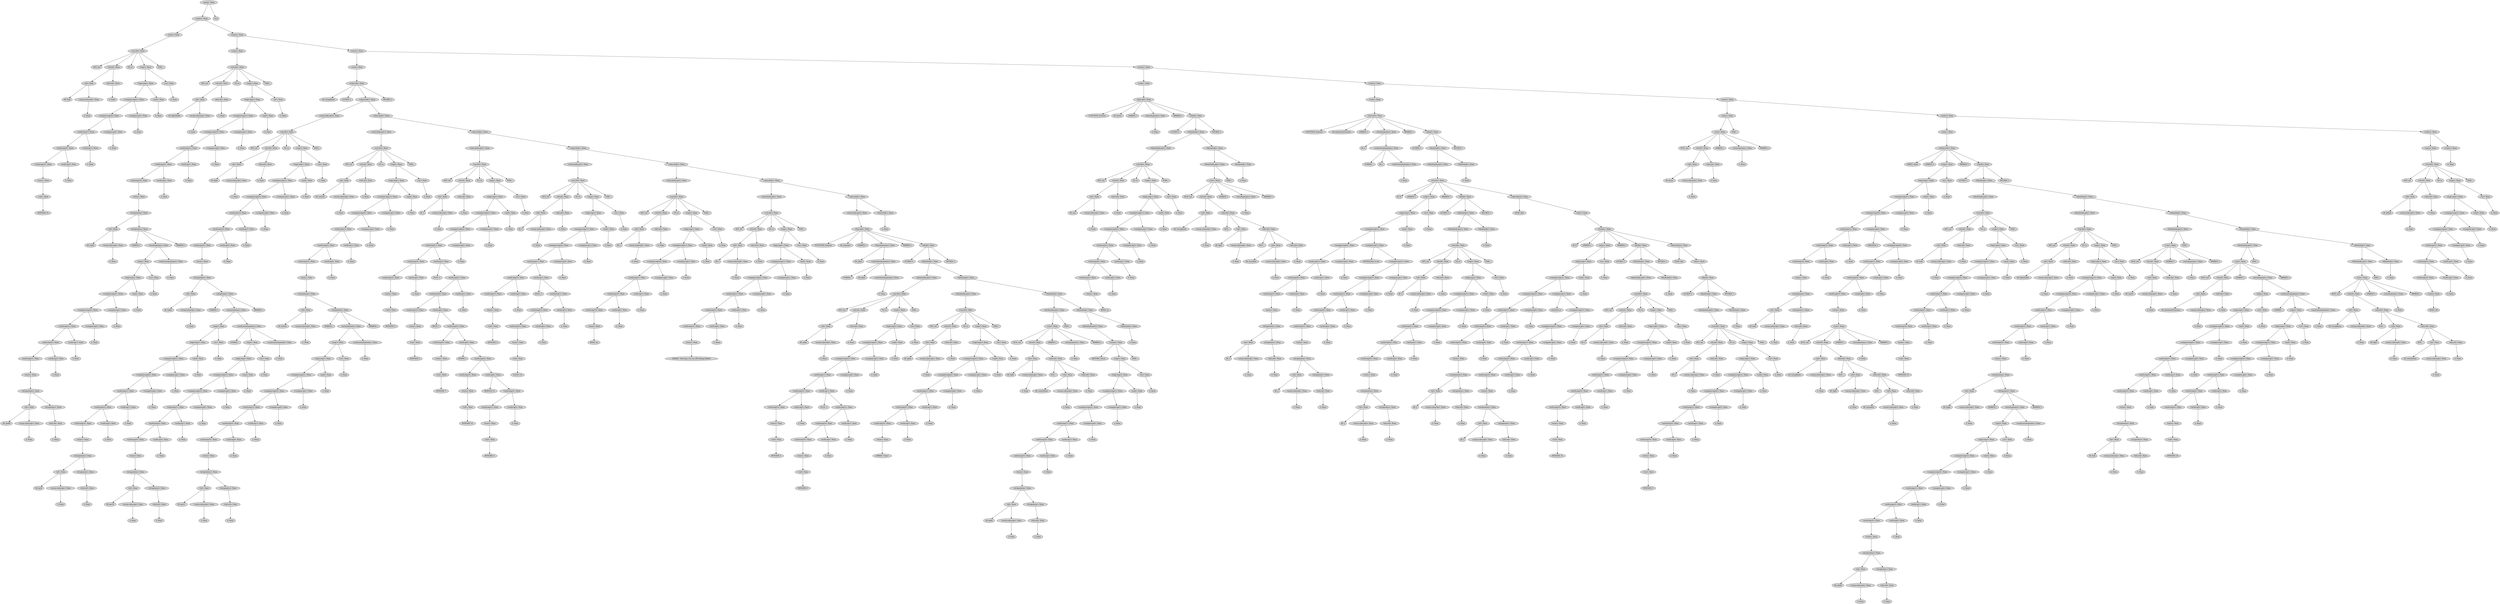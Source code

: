 digraph G {
	graph [ranksep=1.5 ratio=fill]
	node [style=filled]
	overlap=false
	3091717 [label="<prog>: None"]
	3091737 [label="<stmts>: None"]
	3091717 -> 3091737
	3091759 [label="<stmt>: None"]
	3091737 -> 3091759
	3091743 [label="<var-dcl>: None"]
	3091759 -> 3091743
	3091749 [label="SET: set"]
	3091743 -> 3091749
	3091757 [label="<id-ref>: None"]
	3091743 -> 3091757
	3091763 [label="<id>: None"]
	3091757 -> 3091763
	3091767 [label="ID: fuck"]
	3091763 -> 3091767
	3091769 [label="<array-subscript>: None"]
	3091763 -> 3091769
	3091771 [label="λ: None"]
	3091769 -> 3091771
	3091765 [label="<dot-ref>: None"]
	3091757 -> 3091765
	3091773 [label="λ: None"]
	3091765 -> 3091773
	3091733 [label="TO: to"]
	3091743 -> 3091733
	3091739 [label="<expr>: None"]
	3091743 -> 3091739
	3091775 [label="<logic-expr>: None"]
	3091739 -> 3091775
	3091779 [label="<compare-expr1>: None"]
	3091775 -> 3091779
	3091783 [label="<compare-expr2>: None"]
	3091779 -> 3091783
	3091787 [label="<arith-expr1>: None"]
	3091783 -> 3091787
	3091791 [label="<arith-expr2>: None"]
	3091787 -> 3091791
	3091795 [label="<arith-expr3>: None"]
	3091791 -> 3091795
	3091799 [label="<term>: None"]
	3091795 -> 3091799
	3091801 [label="<val>: None"]
	3091799 -> 3091801
	3091803 [label="INTEGER: 10"]
	3091801 -> 3091803
	3091797 [label="<arith-op2>: None"]
	3091791 -> 3091797
	3091805 [label="λ: None"]
	3091797 -> 3091805
	3091793 [label="<arith-op1>: None"]
	3091787 -> 3091793
	3091807 [label="λ: None"]
	3091793 -> 3091807
	3091789 [label="<compare-op2>: None"]
	3091783 -> 3091789
	3091809 [label="λ: None"]
	3091789 -> 3091809
	3091785 [label="<compare-op1>: None"]
	3091779 -> 3091785
	3091811 [label="λ: None"]
	3091785 -> 3091811
	3091781 [label="<and>: None"]
	3091775 -> 3091781
	3091813 [label="λ: None"]
	3091781 -> 3091813
	3091777 [label="<or>: None"]
	3091739 -> 3091777
	3091815 [label="λ: None"]
	3091777 -> 3091815
	3091755 [label="END: ;"]
	3091743 -> 3091755
	3091731 [label="<stmts>: None"]
	3091737 -> 3091731
	3091817 [label="<stmt>: None"]
	3091731 -> 3091817
	3091821 [label="<var-dcl>: None"]
	3091817 -> 3091821
	3091823 [label="SET: set"]
	3091821 -> 3091823
	3091825 [label="<id-ref>: None"]
	3091821 -> 3091825
	3091835 [label="<id>: None"]
	3091825 -> 3091835
	3091839 [label="ID: lightGlobal"]
	3091835 -> 3091839
	3091841 [label="<array-subscript>: None"]
	3091835 -> 3091841
	3091843 [label="λ: None"]
	3091841 -> 3091843
	3091837 [label="<dot-ref>: None"]
	3091825 -> 3091837
	3091845 [label="λ: None"]
	3091837 -> 3091845
	3091827 [label="TO: to"]
	3091821 -> 3091827
	3091829 [label="<expr>: None"]
	3091821 -> 3091829
	3091847 [label="<logic-expr>: None"]
	3091829 -> 3091847
	3091851 [label="<compare-expr1>: None"]
	3091847 -> 3091851
	3091855 [label="<compare-expr2>: None"]
	3091851 -> 3091855
	3091859 [label="<arith-expr1>: None"]
	3091855 -> 3091859
	3091863 [label="<arith-expr2>: None"]
	3091859 -> 3091863
	3091867 [label="<arith-expr3>: None"]
	3091863 -> 3091867
	3091871 [label="<term>: None"]
	3091867 -> 3091871
	3091873 [label="<id-operation>: None"]
	3091871 -> 3091873
	3091875 [label="<id>: None"]
	3091873 -> 3091875
	3091879 [label="ID: Light"]
	3091875 -> 3091879
	3091881 [label="<array-subscript>: None"]
	3091875 -> 3091881
	3091883 [label="λ: None"]
	3091881 -> 3091883
	3091877 [label="<id-operator>: None"]
	3091873 -> 3091877
	3091885 [label="LPAREN: ("]
	3091877 -> 3091885
	3091887 [label="<actual-params>: None"]
	3091877 -> 3091887
	3091891 [label="<expr>: None"]
	3091887 -> 3091891
	3091895 [label="<logic-expr>: None"]
	3091891 -> 3091895
	3091899 [label="<compare-expr1>: None"]
	3091895 -> 3091899
	3091903 [label="<compare-expr2>: None"]
	3091899 -> 3091903
	3091907 [label="<arith-expr1>: None"]
	3091903 -> 3091907
	3091911 [label="<arith-expr2>: None"]
	3091907 -> 3091911
	3091915 [label="<arith-expr3>: None"]
	3091911 -> 3091915
	3091919 [label="<term>: None"]
	3091915 -> 3091919
	3091921 [label="<id-operation>: None"]
	3091919 -> 3091921
	3091923 [label="<id>: None"]
	3091921 -> 3091923
	3091927 [label="ID: pin99"]
	3091923 -> 3091927
	3091929 [label="<array-subscript>: None"]
	3091923 -> 3091929
	3091931 [label="λ: None"]
	3091929 -> 3091931
	3091925 [label="<id-operator>: None"]
	3091921 -> 3091925
	3091933 [label="<dot-ref>: None"]
	3091925 -> 3091933
	3091935 [label="λ: None"]
	3091933 -> 3091935
	3091917 [label="<arith-op2>: None"]
	3091911 -> 3091917
	3091937 [label="λ: None"]
	3091917 -> 3091937
	3091913 [label="<arith-op1>: None"]
	3091907 -> 3091913
	3091939 [label="λ: None"]
	3091913 -> 3091939
	3091909 [label="<compare-op2>: None"]
	3091903 -> 3091909
	3091941 [label="λ: None"]
	3091909 -> 3091941
	3091905 [label="<compare-op1>: None"]
	3091899 -> 3091905
	3091943 [label="λ: None"]
	3091905 -> 3091943
	3091901 [label="<and>: None"]
	3091895 -> 3091901
	3091945 [label="λ: None"]
	3091901 -> 3091945
	3091897 [label="<or>: None"]
	3091891 -> 3091897
	3091947 [label="λ: None"]
	3091897 -> 3091947
	3091893 [label="<multi-actual-params>: None"]
	3091887 -> 3091893
	3091949 [label="λ: None"]
	3091893 -> 3091949
	3091889 [label="RPAREN: )"]
	3091877 -> 3091889
	3091869 [label="<arith-op2>: None"]
	3091863 -> 3091869
	3091951 [label="λ: None"]
	3091869 -> 3091951
	3091865 [label="<arith-op1>: None"]
	3091859 -> 3091865
	3091953 [label="λ: None"]
	3091865 -> 3091953
	3091861 [label="<compare-op2>: None"]
	3091855 -> 3091861
	3091955 [label="λ: None"]
	3091861 -> 3091955
	3091857 [label="<compare-op1>: None"]
	3091851 -> 3091857
	3091957 [label="λ: None"]
	3091857 -> 3091957
	3091853 [label="<and>: None"]
	3091847 -> 3091853
	3091959 [label="λ: None"]
	3091853 -> 3091959
	3091849 [label="<or>: None"]
	3091829 -> 3091849
	3091961 [label="λ: None"]
	3091849 -> 3091961
	3091831 [label="END: ;"]
	3091821 -> 3091831
	3091819 [label="<stmts>: None"]
	3091731 -> 3091819
	3091963 [label="<stmt>: None"]
	3091819 -> 3091963
	3091967 [label="<class-dcl>: None"]
	3091963 -> 3091967
	3094019 [label="ID: LivingRoom"]
	3091967 -> 3094019
	3094021 [label="LCURLY: {"]
	3091967 -> 3094021
	3094023 [label="<class-body>: None"]
	3091967 -> 3094023
	3094027 [label="<class-body-part>: None"]
	3094023 -> 3094027
	3094031 [label="<var-dcl>: None"]
	3094027 -> 3094031
	3094033 [label="SET: set"]
	3094031 -> 3094033
	3094035 [label="<id-ref>: None"]
	3094031 -> 3094035
	3094045 [label="<id>: None"]
	3094035 -> 3094045
	3094049 [label="ID: light"]
	3094045 -> 3094049
	3094051 [label="<array-subscript>: None"]
	3094045 -> 3094051
	3094053 [label="λ: None"]
	3094051 -> 3094053
	3094047 [label="<dot-ref>: None"]
	3094035 -> 3094047
	3094055 [label="λ: None"]
	3094047 -> 3094055
	3094037 [label="TO: to"]
	3094031 -> 3094037
	3094039 [label="<expr>: None"]
	3094031 -> 3094039
	3094057 [label="<logic-expr>: None"]
	3094039 -> 3094057
	3094061 [label="<compare-expr1>: None"]
	3094057 -> 3094061
	3094065 [label="<compare-expr2>: None"]
	3094061 -> 3094065
	3094069 [label="<arith-expr1>: None"]
	3094065 -> 3094069
	3094073 [label="<arith-expr2>: None"]
	3094069 -> 3094073
	3094077 [label="<arith-expr3>: None"]
	3094073 -> 3094077
	3094081 [label="<term>: None"]
	3094077 -> 3094081
	3094083 [label="<id-operation>: None"]
	3094081 -> 3094083
	3094085 [label="<id>: None"]
	3094083 -> 3094085
	3094089 [label="ID: Light"]
	3094085 -> 3094089
	3094091 [label="<array-subscript>: None"]
	3094085 -> 3094091
	3094093 [label="λ: None"]
	3094091 -> 3094093
	3094087 [label="<id-operator>: None"]
	3094083 -> 3094087
	3094095 [label="LPAREN: ("]
	3094087 -> 3094095
	3094097 [label="<actual-params>: None"]
	3094087 -> 3094097
	3094101 [label="<expr>: None"]
	3094097 -> 3094101
	3094105 [label="<logic-expr>: None"]
	3094101 -> 3094105
	3094109 [label="<compare-expr1>: None"]
	3094105 -> 3094109
	3094113 [label="<compare-expr2>: None"]
	3094109 -> 3094113
	3094117 [label="<arith-expr1>: None"]
	3094113 -> 3094117
	3094121 [label="<arith-expr2>: None"]
	3094117 -> 3094121
	3094125 [label="<arith-expr3>: None"]
	3094121 -> 3094125
	3094129 [label="<term>: None"]
	3094125 -> 3094129
	3094131 [label="<id-operation>: None"]
	3094129 -> 3094131
	3094133 [label="<id>: None"]
	3094131 -> 3094133
	3094137 [label="ID: pin9"]
	3094133 -> 3094137
	3094139 [label="<array-subscript>: None"]
	3094133 -> 3094139
	3094141 [label="λ: None"]
	3094139 -> 3094141
	3094135 [label="<id-operator>: None"]
	3094131 -> 3094135
	3094143 [label="<dot-ref>: None"]
	3094135 -> 3094143
	3094145 [label="λ: None"]
	3094143 -> 3094145
	3094127 [label="<arith-op2>: None"]
	3094121 -> 3094127
	3094147 [label="λ: None"]
	3094127 -> 3094147
	3094123 [label="<arith-op1>: None"]
	3094117 -> 3094123
	3094149 [label="λ: None"]
	3094123 -> 3094149
	3094119 [label="<compare-op2>: None"]
	3094113 -> 3094119
	3094151 [label="λ: None"]
	3094119 -> 3094151
	3094115 [label="<compare-op1>: None"]
	3094109 -> 3094115
	3094153 [label="λ: None"]
	3094115 -> 3094153
	3094111 [label="<and>: None"]
	3094105 -> 3094111
	3094155 [label="λ: None"]
	3094111 -> 3094155
	3094107 [label="<or>: None"]
	3094101 -> 3094107
	3094157 [label="λ: None"]
	3094107 -> 3094157
	3094103 [label="<multi-actual-params>: None"]
	3094097 -> 3094103
	3094159 [label="COMMA: ,"]
	3094103 -> 3094159
	3094161 [label="<expr>: None"]
	3094103 -> 3094161
	3094165 [label="<logic-expr>: None"]
	3094161 -> 3094165
	3094169 [label="<compare-expr1>: None"]
	3094165 -> 3094169
	3094173 [label="<compare-expr2>: None"]
	3094169 -> 3094173
	3094177 [label="<arith-expr1>: None"]
	3094173 -> 3094177
	3094181 [label="<arith-expr2>: None"]
	3094177 -> 3094181
	3094185 [label="<arith-expr3>: None"]
	3094181 -> 3094185
	3094189 [label="<term>: None"]
	3094185 -> 3094189
	3094191 [label="<id-operation>: None"]
	3094189 -> 3094191
	3094193 [label="<id>: None"]
	3094191 -> 3094193
	3094197 [label="ID: pin10"]
	3094193 -> 3094197
	3094199 [label="<array-subscript>: None"]
	3094193 -> 3094199
	3094201 [label="λ: None"]
	3094199 -> 3094201
	3094195 [label="<id-operator>: None"]
	3094191 -> 3094195
	3094203 [label="<dot-ref>: None"]
	3094195 -> 3094203
	3094205 [label="λ: None"]
	3094203 -> 3094205
	3094187 [label="<arith-op2>: None"]
	3094181 -> 3094187
	3094207 [label="λ: None"]
	3094187 -> 3094207
	3094183 [label="<arith-op1>: None"]
	3094177 -> 3094183
	3094209 [label="λ: None"]
	3094183 -> 3094209
	3094179 [label="<compare-op2>: None"]
	3094173 -> 3094179
	3094211 [label="λ: None"]
	3094179 -> 3094211
	3094175 [label="<compare-op1>: None"]
	3094169 -> 3094175
	3094213 [label="λ: None"]
	3094175 -> 3094213
	3094171 [label="<and>: None"]
	3094165 -> 3094171
	3094215 [label="λ: None"]
	3094171 -> 3094215
	3094167 [label="<or>: None"]
	3094161 -> 3094167
	3094217 [label="λ: None"]
	3094167 -> 3094217
	3094163 [label="<multi-actual-params>: None"]
	3094103 -> 3094163
	3094219 [label="λ: None"]
	3094163 -> 3094219
	3094099 [label="RPAREN: )"]
	3094087 -> 3094099
	3094079 [label="<arith-op2>: None"]
	3094073 -> 3094079
	3094221 [label="λ: None"]
	3094079 -> 3094221
	3094075 [label="<arith-op1>: None"]
	3094069 -> 3094075
	3094223 [label="λ: None"]
	3094075 -> 3094223
	3094071 [label="<compare-op2>: None"]
	3094065 -> 3094071
	3094225 [label="λ: None"]
	3094071 -> 3094225
	3094067 [label="<compare-op1>: None"]
	3094061 -> 3094067
	3094227 [label="λ: None"]
	3094067 -> 3094227
	3094063 [label="<and>: None"]
	3094057 -> 3094063
	3094229 [label="λ: None"]
	3094063 -> 3094229
	3094059 [label="<or>: None"]
	3094039 -> 3094059
	3094231 [label="λ: None"]
	3094059 -> 3094231
	3094041 [label="END: ;"]
	3094031 -> 3094041
	3094029 [label="<class-body>: None"]
	3094023 -> 3094029
	3094233 [label="<class-body-part>: None"]
	3094029 -> 3094233
	3094237 [label="<var-dcl>: None"]
	3094233 -> 3094237
	3094239 [label="SET: set"]
	3094237 -> 3094239
	3094241 [label="<id-ref>: None"]
	3094237 -> 3094241
	3094251 [label="<id>: None"]
	3094241 -> 3094251
	3094255 [label="ID: switch1"]
	3094251 -> 3094255
	3094257 [label="<array-subscript>: None"]
	3094251 -> 3094257
	3094259 [label="λ: None"]
	3094257 -> 3094259
	3094253 [label="<dot-ref>: None"]
	3094241 -> 3094253
	3094261 [label="λ: None"]
	3094253 -> 3094261
	3094243 [label="TO: to"]
	3094237 -> 3094243
	3094245 [label="<expr>: None"]
	3094237 -> 3094245
	3094263 [label="<logic-expr>: None"]
	3094245 -> 3094263
	3094267 [label="<compare-expr1>: None"]
	3094263 -> 3094267
	3094271 [label="<compare-expr2>: None"]
	3094267 -> 3094271
	3095813 [label="<arith-expr1>: None"]
	3094271 -> 3095813
	3095817 [label="<arith-expr2>: None"]
	3095813 -> 3095817
	3095821 [label="<arith-expr3>: None"]
	3095817 -> 3095821
	3095825 [label="<term>: None"]
	3095821 -> 3095825
	3095827 [label="<id-operation>: None"]
	3095825 -> 3095827
	3095829 [label="<id>: None"]
	3095827 -> 3095829
	3095833 [label="ID: Switch"]
	3095829 -> 3095833
	3095835 [label="<array-subscript>: None"]
	3095829 -> 3095835
	3095837 [label="λ: None"]
	3095835 -> 3095837
	3095831 [label="<id-operator>: None"]
	3095827 -> 3095831
	3095839 [label="LPAREN: ("]
	3095831 -> 3095839
	3095841 [label="<actual-params>: None"]
	3095831 -> 3095841
	3095845 [label="<expr>: None"]
	3095841 -> 3095845
	3095849 [label="<logic-expr>: None"]
	3095845 -> 3095849
	3095853 [label="<compare-expr1>: None"]
	3095849 -> 3095853
	3095857 [label="<compare-expr2>: None"]
	3095853 -> 3095857
	3095861 [label="<arith-expr1>: None"]
	3095857 -> 3095861
	3095865 [label="<arith-expr2>: None"]
	3095861 -> 3095865
	3095869 [label="<arith-expr3>: None"]
	3095865 -> 3095869
	3095873 [label="<term>: None"]
	3095869 -> 3095873
	3095875 [label="<id-operation>: None"]
	3095873 -> 3095875
	3095877 [label="<id>: None"]
	3095875 -> 3095877
	3095881 [label="ID: pin11"]
	3095877 -> 3095881
	3095883 [label="<array-subscript>: None"]
	3095877 -> 3095883
	3095885 [label="λ: None"]
	3095883 -> 3095885
	3095879 [label="<id-operator>: None"]
	3095875 -> 3095879
	3095887 [label="<dot-ref>: None"]
	3095879 -> 3095887
	3095889 [label="λ: None"]
	3095887 -> 3095889
	3095871 [label="<arith-op2>: None"]
	3095865 -> 3095871
	3095891 [label="λ: None"]
	3095871 -> 3095891
	3095867 [label="<arith-op1>: None"]
	3095861 -> 3095867
	3095893 [label="λ: None"]
	3095867 -> 3095893
	3095863 [label="<compare-op2>: None"]
	3095857 -> 3095863
	3095895 [label="λ: None"]
	3095863 -> 3095895
	3095859 [label="<compare-op1>: None"]
	3095853 -> 3095859
	3095897 [label="λ: None"]
	3095859 -> 3095897
	3095855 [label="<and>: None"]
	3095849 -> 3095855
	3095899 [label="λ: None"]
	3095855 -> 3095899
	3095851 [label="<or>: None"]
	3095845 -> 3095851
	3095901 [label="λ: None"]
	3095851 -> 3095901
	3095847 [label="<multi-actual-params>: None"]
	3095841 -> 3095847
	3095903 [label="λ: None"]
	3095847 -> 3095903
	3095843 [label="RPAREN: )"]
	3095831 -> 3095843
	3095823 [label="<arith-op2>: None"]
	3095817 -> 3095823
	3095905 [label="λ: None"]
	3095823 -> 3095905
	3095819 [label="<arith-op1>: None"]
	3095813 -> 3095819
	3095907 [label="λ: None"]
	3095819 -> 3095907
	3095815 [label="<compare-op2>: None"]
	3094271 -> 3095815
	3095909 [label="λ: None"]
	3095815 -> 3095909
	3095811 [label="<compare-op1>: None"]
	3094267 -> 3095811
	3095911 [label="λ: None"]
	3095811 -> 3095911
	3094269 [label="<and>: None"]
	3094263 -> 3094269
	3095913 [label="λ: None"]
	3094269 -> 3095913
	3094265 [label="<or>: None"]
	3094245 -> 3094265
	3095915 [label="λ: None"]
	3094265 -> 3095915
	3094247 [label="END: ;"]
	3094237 -> 3094247
	3094235 [label="<class-body>: None"]
	3094029 -> 3094235
	3095917 [label="<class-body-part>: None"]
	3094235 -> 3095917
	3095921 [label="<var-dcl>: None"]
	3095917 -> 3095921
	3095923 [label="SET: set"]
	3095921 -> 3095923
	3095925 [label="<id-ref>: None"]
	3095921 -> 3095925
	3095935 [label="<id>: None"]
	3095925 -> 3095935
	3095939 [label="ID: x"]
	3095935 -> 3095939
	3095941 [label="<array-subscript>: None"]
	3095935 -> 3095941
	3095943 [label="λ: None"]
	3095941 -> 3095943
	3095937 [label="<dot-ref>: None"]
	3095925 -> 3095937
	3095945 [label="λ: None"]
	3095937 -> 3095945
	3095927 [label="TO: to"]
	3095921 -> 3095927
	3095929 [label="<expr>: None"]
	3095921 -> 3095929
	3095947 [label="<logic-expr>: None"]
	3095929 -> 3095947
	3095951 [label="<compare-expr1>: None"]
	3095947 -> 3095951
	3095955 [label="<compare-expr2>: None"]
	3095951 -> 3095955
	3095959 [label="<arith-expr1>: None"]
	3095955 -> 3095959
	3095963 [label="<arith-expr2>: None"]
	3095959 -> 3095963
	3095967 [label="<arith-expr3>: None"]
	3095963 -> 3095967
	3095971 [label="<term>: None"]
	3095967 -> 3095971
	3095973 [label="<val>: None"]
	3095971 -> 3095973
	3095975 [label="INTEGER: 5"]
	3095973 -> 3095975
	3095969 [label="<arith-op2>: None"]
	3095963 -> 3095969
	3095977 [label="λ: None"]
	3095969 -> 3095977
	3095965 [label="<arith-op1>: None"]
	3095959 -> 3095965
	3095979 [label="PLUS: +"]
	3095965 -> 3095979
	3095981 [label="<arith-expr1>: None"]
	3095965 -> 3095981
	3095983 [label="<arith-expr2>: None"]
	3095981 -> 3095983
	3095987 [label="<arith-expr3>: None"]
	3095983 -> 3095987
	3095991 [label="<term>: None"]
	3095987 -> 3095991
	3095993 [label="<val>: None"]
	3095991 -> 3095993
	3095995 [label="INTEGER: 5"]
	3095993 -> 3095995
	3095989 [label="<arith-op2>: None"]
	3095983 -> 3095989
	3095997 [label="MULT: *"]
	3095989 -> 3095997
	3095999 [label="<arith-expr2>: None"]
	3095989 -> 3095999
	3096001 [label="<arith-expr3>: None"]
	3095999 -> 3096001
	3096005 [label="<term>: None"]
	3096001 -> 3096005
	3096007 [label="<val>: None"]
	3096005 -> 3096007
	3096009 [label="INTEGER: 7"]
	3096007 -> 3096009
	3096003 [label="<arith-op2>: None"]
	3095999 -> 3096003
	3096011 [label="DIVIDE: /"]
	3096003 -> 3096011
	3096013 [label="<arith-expr2>: None"]
	3096003 -> 3096013
	3096015 [label="<arith-expr3>: None"]
	3096013 -> 3096015
	3096019 [label="<term>: None"]
	3096015 -> 3096019
	3096021 [label="<val>: None"]
	3096019 -> 3096021
	3096023 [label="INTEGER: 10"]
	3096021 -> 3096023
	3096017 [label="<arith-op2>: None"]
	3096013 -> 3096017
	3096025 [label="MODULO: %"]
	3096017 -> 3096025
	3096027 [label="<arith-expr2>: None"]
	3096017 -> 3096027
	3096029 [label="<arith-expr3>: None"]
	3096027 -> 3096029
	3096033 [label="<term>: None"]
	3096029 -> 3096033
	3096035 [label="<val>: None"]
	3096033 -> 3096035
	3096037 [label="INTEGER: 3"]
	3096035 -> 3096037
	3096031 [label="<arith-op2>: None"]
	3096027 -> 3096031
	3096039 [label="λ: None"]
	3096031 -> 3096039
	3095985 [label="<arith-op1>: None"]
	3095981 -> 3095985
	3096041 [label="λ: None"]
	3095985 -> 3096041
	3095961 [label="<compare-op2>: None"]
	3095955 -> 3095961
	3096043 [label="λ: None"]
	3095961 -> 3096043
	3095957 [label="<compare-op1>: None"]
	3095951 -> 3095957
	3096045 [label="λ: None"]
	3095957 -> 3096045
	3095953 [label="<and>: None"]
	3095947 -> 3095953
	3096047 [label="λ: None"]
	3095953 -> 3096047
	3095949 [label="<or>: None"]
	3095929 -> 3095949
	3096049 [label="λ: None"]
	3095949 -> 3096049
	3095931 [label="END: ;"]
	3095921 -> 3095931
	3095919 [label="<class-body>: None"]
	3094235 -> 3095919
	3096051 [label="<class-body-part>: None"]
	3095919 -> 3096051
	3096055 [label="<var-dcl>: None"]
	3096051 -> 3096055
	3096057 [label="SET: set"]
	3096055 -> 3096057
	3096059 [label="<id-ref>: None"]
	3096055 -> 3096059
	3097351 [label="<id>: None"]
	3096059 -> 3097351
	3097355 [label="ID: y"]
	3097351 -> 3097355
	3097357 [label="<array-subscript>: None"]
	3097351 -> 3097357
	3097359 [label="λ: None"]
	3097357 -> 3097359
	3097353 [label="<dot-ref>: None"]
	3096059 -> 3097353
	3097361 [label="λ: None"]
	3097353 -> 3097361
	3096061 [label="TO: to"]
	3096055 -> 3096061
	3096063 [label="<expr>: None"]
	3096055 -> 3096063
	3097363 [label="<logic-expr>: None"]
	3096063 -> 3097363
	3097367 [label="<compare-expr1>: None"]
	3097363 -> 3097367
	3097371 [label="<compare-expr2>: None"]
	3097367 -> 3097371
	3097375 [label="<arith-expr1>: None"]
	3097371 -> 3097375
	3097379 [label="<arith-expr2>: None"]
	3097375 -> 3097379
	3097383 [label="<arith-expr3>: None"]
	3097379 -> 3097383
	3097387 [label="<term>: None"]
	3097383 -> 3097387
	3097389 [label="<val>: None"]
	3097387 -> 3097389
	3097391 [label="INTEGER: 5"]
	3097389 -> 3097391
	3097385 [label="<arith-op2>: None"]
	3097379 -> 3097385
	3097393 [label="λ: None"]
	3097385 -> 3097393
	3097381 [label="<arith-op1>: None"]
	3097375 -> 3097381
	3097395 [label="PLUS: +"]
	3097381 -> 3097395
	3097397 [label="<arith-expr1>: None"]
	3097381 -> 3097397
	3097399 [label="<arith-expr2>: None"]
	3097397 -> 3097399
	3097403 [label="<arith-expr3>: None"]
	3097399 -> 3097403
	3097407 [label="<term>: None"]
	3097403 -> 3097407
	3097409 [label="<val>: None"]
	3097407 -> 3097409
	3097411 [label="FLOAT: 5.5"]
	3097409 -> 3097411
	3097405 [label="<arith-op2>: None"]
	3097399 -> 3097405
	3097413 [label="λ: None"]
	3097405 -> 3097413
	3097401 [label="<arith-op1>: None"]
	3097397 -> 3097401
	3097415 [label="λ: None"]
	3097401 -> 3097415
	3097377 [label="<compare-op2>: None"]
	3097371 -> 3097377
	3097417 [label="λ: None"]
	3097377 -> 3097417
	3097373 [label="<compare-op1>: None"]
	3097367 -> 3097373
	3097419 [label="λ: None"]
	3097373 -> 3097419
	3097369 [label="<and>: None"]
	3097363 -> 3097369
	3097421 [label="λ: None"]
	3097369 -> 3097421
	3097365 [label="<or>: None"]
	3096063 -> 3097365
	3097423 [label="λ: None"]
	3097365 -> 3097423
	3097347 [label="END: ;"]
	3096055 -> 3097347
	3096053 [label="<class-body>: None"]
	3095919 -> 3096053
	3097425 [label="<class-body-part>: None"]
	3096053 -> 3097425
	3097429 [label="<var-dcl>: None"]
	3097425 -> 3097429
	3097431 [label="SET: set"]
	3097429 -> 3097431
	3097433 [label="<id-ref>: None"]
	3097429 -> 3097433
	3097443 [label="<id>: None"]
	3097433 -> 3097443
	3097447 [label="ID: z"]
	3097443 -> 3097447
	3097449 [label="<array-subscript>: None"]
	3097443 -> 3097449
	3097451 [label="λ: None"]
	3097449 -> 3097451
	3097445 [label="<dot-ref>: None"]
	3097433 -> 3097445
	3097453 [label="λ: None"]
	3097445 -> 3097453
	3097435 [label="TO: to"]
	3097429 -> 3097435
	3097437 [label="<expr>: None"]
	3097429 -> 3097437
	3097455 [label="<logic-expr>: None"]
	3097437 -> 3097455
	3097459 [label="<compare-expr1>: None"]
	3097455 -> 3097459
	3097463 [label="<compare-expr2>: None"]
	3097459 -> 3097463
	3097467 [label="<arith-expr1>: None"]
	3097463 -> 3097467
	3097471 [label="<arith-expr2>: None"]
	3097467 -> 3097471
	3097475 [label="<arith-expr3>: None"]
	3097471 -> 3097475
	3097479 [label="<term>: None"]
	3097475 -> 3097479
	3097481 [label="BOOL: on"]
	3097479 -> 3097481
	3097477 [label="<arith-op2>: None"]
	3097471 -> 3097477
	3097483 [label="λ: None"]
	3097477 -> 3097483
	3097473 [label="<arith-op1>: None"]
	3097467 -> 3097473
	3097485 [label="λ: None"]
	3097473 -> 3097485
	3097469 [label="<compare-op2>: None"]
	3097463 -> 3097469
	3097487 [label="λ: None"]
	3097469 -> 3097487
	3097465 [label="<compare-op1>: None"]
	3097459 -> 3097465
	3097489 [label="λ: None"]
	3097465 -> 3097489
	3097461 [label="<and>: None"]
	3097455 -> 3097461
	3097491 [label="λ: None"]
	3097461 -> 3097491
	3097457 [label="<or>: None"]
	3097437 -> 3097457
	3097493 [label="λ: None"]
	3097457 -> 3097493
	3097439 [label="END: ;"]
	3097429 -> 3097439
	3097427 [label="<class-body>: None"]
	3096053 -> 3097427
	3097495 [label="<class-body-part>: None"]
	3097427 -> 3097495
	3097499 [label="<var-dcl>: None"]
	3097495 -> 3097499
	3097501 [label="SET: set"]
	3097499 -> 3097501
	3097503 [label="<id-ref>: None"]
	3097499 -> 3097503
	3097513 [label="<id>: None"]
	3097503 -> 3097513
	3097517 [label="ID: v"]
	3097513 -> 3097517
	3097519 [label="<array-subscript>: None"]
	3097513 -> 3097519
	3097521 [label="λ: None"]
	3097519 -> 3097521
	3097515 [label="<dot-ref>: None"]
	3097503 -> 3097515
	3097523 [label="λ: None"]
	3097515 -> 3097523
	3097505 [label="TO: to"]
	3097499 -> 3097505
	3097507 [label="<expr>: None"]
	3097499 -> 3097507
	3097525 [label="<logic-expr>: None"]
	3097507 -> 3097525
	3097529 [label="<compare-expr1>: None"]
	3097525 -> 3097529
	3097533 [label="<compare-expr2>: None"]
	3097529 -> 3097533
	3097537 [label="<arith-expr1>: None"]
	3097533 -> 3097537
	3097541 [label="<arith-expr2>: None"]
	3097537 -> 3097541
	3097545 [label="<arith-expr3>: None"]
	3097541 -> 3097545
	3097549 [label="<term>: None"]
	3097545 -> 3097549
	3097551 [label="STRING: \"fuck mig i rÃ¸ven sÃ¥ fucking hÃ¥rdt\""]
	3097549 -> 3097551
	3097547 [label="<arith-op2>: None"]
	3097541 -> 3097547
	3097553 [label="λ: None"]
	3097547 -> 3097553
	3097543 [label="<arith-op1>: None"]
	3097537 -> 3097543
	3097555 [label="λ: None"]
	3097543 -> 3097555
	3097539 [label="<compare-op2>: None"]
	3097533 -> 3097539
	3097557 [label="λ: None"]
	3097539 -> 3097557
	3097535 [label="<compare-op1>: None"]
	3097529 -> 3097535
	3097559 [label="λ: None"]
	3097535 -> 3097559
	3097531 [label="<and>: None"]
	3097525 -> 3097531
	3097561 [label="λ: None"]
	3097531 -> 3097561
	3097527 [label="<or>: None"]
	3097507 -> 3097527
	3097563 [label="λ: None"]
	3097527 -> 3097563
	3097509 [label="END: ;"]
	3097499 -> 3097509
	3097497 [label="<class-body>: None"]
	3097427 -> 3097497
	3097565 [label="<class-body-part>: None"]
	3097497 -> 3097565
	3097569 [label="<func-dcl>: None"]
	3097565 -> 3097569
	3097571 [label="FUNCTION: function"]
	3097569 -> 3097571
	3097573 [label="ID: jenerator"]
	3097569 -> 3097573
	3097575 [label="LPAREN: ("]
	3097569 -> 3097575
	3097577 [label="<formal-params>: None"]
	3097569 -> 3097577
	3097585 [label="ID: jebat"]
	3097577 -> 3097585
	3097587 [label="<multi-formal-params>: None"]
	3097577 -> 3097587
	3097589 [label="COMMA: ,"]
	3097587 -> 3097589
	3097591 [label="ID: jabat"]
	3097587 -> 3097591
	3097593 [label="<multi-formal-params>: None"]
	3097587 -> 3097593
	3097595 [label="λ: None"]
	3097593 -> 3097595
	3097579 [label="RPAREN: )"]
	3097569 -> 3097579
	3097583 [label="<block>: None"]
	3097569 -> 3097583
	3097597 [label="LCURLY: {"]
	3097583 -> 3097597
	3097599 [label="<block-body>: None"]
	3097583 -> 3097599
	3098885 [label="<block-body-part>: None"]
	3097599 -> 3098885
	3098889 [label="<var-dcl>: None"]
	3098885 -> 3098889
	3098891 [label="SET: set"]
	3098889 -> 3098891
	3098893 [label="<id-ref>: None"]
	3098889 -> 3098893
	3098903 [label="<id>: None"]
	3098893 -> 3098903
	3098907 [label="ID: jebat"]
	3098903 -> 3098907
	3098909 [label="<array-subscript>: None"]
	3098903 -> 3098909
	3098911 [label="λ: None"]
	3098909 -> 3098911
	3098905 [label="<dot-ref>: None"]
	3098893 -> 3098905
	3098913 [label="λ: None"]
	3098905 -> 3098913
	3098895 [label="TO: to"]
	3098889 -> 3098895
	3098897 [label="<expr>: None"]
	3098889 -> 3098897
	3098915 [label="<logic-expr>: None"]
	3098897 -> 3098915
	3098919 [label="<compare-expr1>: None"]
	3098915 -> 3098919
	3098923 [label="<compare-expr2>: None"]
	3098919 -> 3098923
	3098927 [label="<arith-expr1>: None"]
	3098923 -> 3098927
	3098931 [label="<arith-expr2>: None"]
	3098927 -> 3098931
	3098935 [label="<arith-expr3>: None"]
	3098931 -> 3098935
	3098939 [label="<term>: None"]
	3098935 -> 3098939
	3098941 [label="<val>: None"]
	3098939 -> 3098941
	3098943 [label="INTEGER: 5"]
	3098941 -> 3098943
	3098937 [label="<arith-op2>: None"]
	3098931 -> 3098937
	3098945 [label="λ: None"]
	3098937 -> 3098945
	3098933 [label="<arith-op1>: None"]
	3098927 -> 3098933
	3098947 [label="PLUS: +"]
	3098933 -> 3098947
	3098949 [label="<arith-expr1>: None"]
	3098933 -> 3098949
	3098951 [label="<arith-expr2>: None"]
	3098949 -> 3098951
	3098955 [label="<arith-expr3>: None"]
	3098951 -> 3098955
	3098959 [label="<term>: None"]
	3098955 -> 3098959
	3098961 [label="<val>: None"]
	3098959 -> 3098961
	3098963 [label="INTEGER: 5"]
	3098961 -> 3098963
	3098957 [label="<arith-op2>: None"]
	3098951 -> 3098957
	3098965 [label="λ: None"]
	3098957 -> 3098965
	3098953 [label="<arith-op1>: None"]
	3098949 -> 3098953
	3098967 [label="λ: None"]
	3098953 -> 3098967
	3098929 [label="<compare-op2>: None"]
	3098923 -> 3098929
	3098969 [label="λ: None"]
	3098929 -> 3098969
	3098925 [label="<compare-op1>: None"]
	3098919 -> 3098925
	3098971 [label="λ: None"]
	3098925 -> 3098971
	3098921 [label="<and>: None"]
	3098915 -> 3098921
	3098973 [label="λ: None"]
	3098921 -> 3098973
	3098917 [label="<or>: None"]
	3098897 -> 3098917
	3098975 [label="λ: None"]
	3098917 -> 3098975
	3098899 [label="END: ;"]
	3098889 -> 3098899
	3098887 [label="<block-body>: None"]
	3097599 -> 3098887
	3098977 [label="<block-body-part>: None"]
	3098887 -> 3098977
	3098981 [label="<var-dcl>: None"]
	3098977 -> 3098981
	3098983 [label="SET: set"]
	3098981 -> 3098983
	3098985 [label="<id-ref>: None"]
	3098981 -> 3098985
	3098995 [label="<id>: None"]
	3098985 -> 3098995
	3098999 [label="ID: jabat"]
	3098995 -> 3098999
	3099001 [label="<array-subscript>: None"]
	3098995 -> 3099001
	3099003 [label="λ: None"]
	3099001 -> 3099003
	3098997 [label="<dot-ref>: None"]
	3098985 -> 3098997
	3099005 [label="λ: None"]
	3098997 -> 3099005
	3098987 [label="TO: to"]
	3098981 -> 3098987
	3098989 [label="<expr>: None"]
	3098981 -> 3098989
	3099007 [label="<logic-expr>: None"]
	3098989 -> 3099007
	3099011 [label="<compare-expr1>: None"]
	3099007 -> 3099011
	3099015 [label="<compare-expr2>: None"]
	3099011 -> 3099015
	3099019 [label="<arith-expr1>: None"]
	3099015 -> 3099019
	3099023 [label="<arith-expr2>: None"]
	3099019 -> 3099023
	3099027 [label="<arith-expr3>: None"]
	3099023 -> 3099027
	3099031 [label="<term>: None"]
	3099027 -> 3099031
	3099033 [label="STRING: \"Anus\""]
	3099031 -> 3099033
	3099029 [label="<arith-op2>: None"]
	3099023 -> 3099029
	3099035 [label="λ: None"]
	3099029 -> 3099035
	3099025 [label="<arith-op1>: None"]
	3099019 -> 3099025
	3099037 [label="λ: None"]
	3099025 -> 3099037
	3099021 [label="<compare-op2>: None"]
	3099015 -> 3099021
	3099039 [label="λ: None"]
	3099021 -> 3099039
	3099017 [label="<compare-op1>: None"]
	3099011 -> 3099017
	3099041 [label="λ: None"]
	3099017 -> 3099041
	3099013 [label="<and>: None"]
	3099007 -> 3099013
	3099043 [label="λ: None"]
	3099013 -> 3099043
	3099009 [label="<or>: None"]
	3098989 -> 3099009
	3099045 [label="λ: None"]
	3099009 -> 3099045
	3098991 [label="END: ;"]
	3098981 -> 3098991
	3098979 [label="<block-body>: None"]
	3098887 -> 3098979
	3099047 [label="<block-body-part>: None"]
	3098979 -> 3099047
	3099051 [label="<run>: None"]
	3099047 -> 3099051
	3099055 [label="RUN: run"]
	3099051 -> 3099055
	3099057 [label="<id-ref>: None"]
	3099051 -> 3099057
	3099067 [label="<id>: None"]
	3099057 -> 3099067
	3099071 [label="ID: light"]
	3099067 -> 3099071
	3099073 [label="<array-subscript>: None"]
	3099067 -> 3099073
	3099075 [label="λ: None"]
	3099073 -> 3099075
	3099069 [label="<dot-ref>: None"]
	3099057 -> 3099069
	3099077 [label="DOT: ."]
	3099069 -> 3099077
	3099079 [label="<id>: None"]
	3099069 -> 3099079
	3099083 [label="ID: switchState"]
	3099079 -> 3099083
	3099085 [label="<array-subscript>: None"]
	3099079 -> 3099085
	3099087 [label="λ: None"]
	3099085 -> 3099087
	3099081 [label="<dot-ref>: None"]
	3099069 -> 3099081
	3099089 [label="λ: None"]
	3099081 -> 3099089
	3099059 [label="LPAREN: ("]
	3099051 -> 3099059
	3099061 [label="<actual-params>: None"]
	3099051 -> 3099061
	3099091 [label="λ: None"]
	3099061 -> 3099091
	3099063 [label="RPAREN: )"]
	3099051 -> 3099063
	3099053 [label="END: ;"]
	3099047 -> 3099053
	3099049 [label="<block-body>: None"]
	3098979 -> 3099049
	3099093 [label="<block-body-part>: None"]
	3099049 -> 3099093
	3099097 [label="<return>: None"]
	3099093 -> 3099097
	3099099 [label="RETURN: return"]
	3099097 -> 3099099
	3099101 [label="<expr>: None"]
	3099097 -> 3099101
	3099105 [label="<logic-expr>: None"]
	3099101 -> 3099105
	3099109 [label="<compare-expr1>: None"]
	3099105 -> 3099109
	3099113 [label="<compare-expr2>: None"]
	3099109 -> 3099113
	3099117 [label="<arith-expr1>: None"]
	3099113 -> 3099117
	3099121 [label="<arith-expr2>: None"]
	3099117 -> 3099121
	3099125 [label="<arith-expr3>: None"]
	3099121 -> 3099125
	3099129 [label="<term>: None"]
	3099125 -> 3099129
	3099131 [label="<id-operation>: None"]
	3099129 -> 3099131
	3099133 [label="<id>: None"]
	3099131 -> 3099133
	3100163 [label="ID: jebat"]
	3099133 -> 3100163
	3100165 [label="<array-subscript>: None"]
	3099133 -> 3100165
	3100167 [label="λ: None"]
	3100165 -> 3100167
	3099135 [label="<id-operator>: None"]
	3099131 -> 3099135
	3100169 [label="<dot-ref>: None"]
	3099135 -> 3100169
	3100171 [label="λ: None"]
	3100169 -> 3100171
	3099127 [label="<arith-op2>: None"]
	3099121 -> 3099127
	3100173 [label="λ: None"]
	3099127 -> 3100173
	3099123 [label="<arith-op1>: None"]
	3099117 -> 3099123
	3100175 [label="λ: None"]
	3099123 -> 3100175
	3099119 [label="<compare-op2>: None"]
	3099113 -> 3099119
	3100177 [label="λ: None"]
	3099119 -> 3100177
	3099115 [label="<compare-op1>: None"]
	3099109 -> 3099115
	3100179 [label="λ: None"]
	3099115 -> 3100179
	3099111 [label="<and>: None"]
	3099105 -> 3099111
	3100181 [label="λ: None"]
	3099111 -> 3100181
	3099107 [label="<or>: None"]
	3099101 -> 3099107
	3100183 [label="λ: None"]
	3099107 -> 3100183
	3099103 [label="END: ;"]
	3099097 -> 3099103
	3099095 [label="<block-body>: None"]
	3099049 -> 3099095
	3100185 [label="λ: None"]
	3099095 -> 3100185
	3098883 [label="RCURLY: }"]
	3097583 -> 3098883
	3097567 [label="<class-body>: None"]
	3097497 -> 3097567
	3100187 [label="λ: None"]
	3097567 -> 3100187
	3094025 [label="RCURLY: }"]
	3091967 -> 3094025
	3091965 [label="<stmts>: None"]
	3091819 -> 3091965
	3100189 [label="<stmt>: None"]
	3091965 -> 3100189
	3100193 [label="<func-dcl>: None"]
	3100189 -> 3100193
	3100195 [label="FUNCTION: function"]
	3100193 -> 3100195
	3100197 [label="ID: tester"]
	3100193 -> 3100197
	3100199 [label="LPAREN: ("]
	3100193 -> 3100199
	3100201 [label="<formal-params>: None"]
	3100193 -> 3100201
	3100209 [label="λ: None"]
	3100201 -> 3100209
	3100203 [label="RPAREN: )"]
	3100193 -> 3100203
	3100207 [label="<block>: None"]
	3100193 -> 3100207
	3100211 [label="LCURLY: {"]
	3100207 -> 3100211
	3100213 [label="<block-body>: None"]
	3100207 -> 3100213
	3100217 [label="<block-body-part>: None"]
	3100213 -> 3100217
	3100221 [label="<var-dcl>: None"]
	3100217 -> 3100221
	3100223 [label="SET: set"]
	3100221 -> 3100223
	3100225 [label="<id-ref>: None"]
	3100221 -> 3100225
	3100235 [label="<id>: None"]
	3100225 -> 3100235
	3100239 [label="ID: nou"]
	3100235 -> 3100239
	3100241 [label="<array-subscript>: None"]
	3100235 -> 3100241
	3100243 [label="λ: None"]
	3100241 -> 3100243
	3100237 [label="<dot-ref>: None"]
	3100225 -> 3100237
	3100245 [label="λ: None"]
	3100237 -> 3100245
	3100227 [label="TO: to"]
	3100221 -> 3100227
	3100229 [label="<expr>: None"]
	3100221 -> 3100229
	3100247 [label="<logic-expr>: None"]
	3100229 -> 3100247
	3100251 [label="<compare-expr1>: None"]
	3100247 -> 3100251
	3100255 [label="<compare-expr2>: None"]
	3100251 -> 3100255
	3100259 [label="<arith-expr1>: None"]
	3100255 -> 3100259
	3100263 [label="<arith-expr2>: None"]
	3100259 -> 3100263
	3100267 [label="<arith-expr3>: None"]
	3100263 -> 3100267
	3100271 [label="<term>: None"]
	3100267 -> 3100271
	3100273 [label="BOOL: on"]
	3100271 -> 3100273
	3100269 [label="<arith-op2>: None"]
	3100263 -> 3100269
	3100275 [label="λ: None"]
	3100269 -> 3100275
	3100265 [label="<arith-op1>: None"]
	3100259 -> 3100265
	3100277 [label="λ: None"]
	3100265 -> 3100277
	3100261 [label="<compare-op2>: None"]
	3100255 -> 3100261
	3100279 [label="λ: None"]
	3100261 -> 3100279
	3100257 [label="<compare-op1>: None"]
	3100251 -> 3100257
	3100281 [label="λ: None"]
	3100257 -> 3100281
	3100253 [label="<and>: None"]
	3100247 -> 3100253
	3100283 [label="λ: None"]
	3100253 -> 3100283
	3100249 [label="<or>: None"]
	3100229 -> 3100249
	3100285 [label="λ: None"]
	3100249 -> 3100285
	3100231 [label="END: ;"]
	3100221 -> 3100231
	3100219 [label="<block-body>: None"]
	3100213 -> 3100219
	3100287 [label="<block-body-part>: None"]
	3100219 -> 3100287
	3100291 [label="<run>: None"]
	3100287 -> 3100291
	3100295 [label="RUN: run"]
	3100291 -> 3100295
	3100297 [label="<id-ref>: None"]
	3100291 -> 3100297
	3100307 [label="<id>: None"]
	3100297 -> 3100307
	3100311 [label="ID: LivingRoom"]
	3100307 -> 3100311
	3100313 [label="<array-subscript>: None"]
	3100307 -> 3100313
	3100315 [label="λ: None"]
	3100313 -> 3100315
	3100309 [label="<dot-ref>: None"]
	3100297 -> 3100309
	3100317 [label="DOT: ."]
	3100309 -> 3100317
	3100319 [label="<id>: None"]
	3100309 -> 3100319
	3100323 [label="ID: light"]
	3100319 -> 3100323
	3100325 [label="<array-subscript>: None"]
	3100319 -> 3100325
	3100327 [label="λ: None"]
	3100325 -> 3100327
	3100321 [label="<dot-ref>: None"]
	3100309 -> 3100321
	3100329 [label="DOT: ."]
	3100321 -> 3100329
	3100331 [label="<id>: None"]
	3100321 -> 3100331
	3100335 [label="ID: turnedOn"]
	3100331 -> 3100335
	3100337 [label="<array-subscript>: None"]
	3100331 -> 3100337
	3100339 [label="λ: None"]
	3100337 -> 3100339
	3100333 [label="<dot-ref>: None"]
	3100321 -> 3100333
	3100341 [label="λ: None"]
	3100333 -> 3100341
	3100299 [label="LPAREN: ("]
	3100291 -> 3100299
	3100301 [label="<actual-params>: None"]
	3100291 -> 3100301
	3100343 [label="λ: None"]
	3100301 -> 3100343
	3100303 [label="RPAREN: )"]
	3100291 -> 3100303
	3100293 [label="END: ;"]
	3100287 -> 3100293
	3100289 [label="<block-body>: None"]
	3100219 -> 3100289
	3100345 [label="λ: None"]
	3100289 -> 3100345
	3100215 [label="RCURLY: }"]
	3100207 -> 3100215
	3100191 [label="<stmts>: None"]
	3091965 -> 3100191
	3100347 [label="<stmt>: None"]
	3100191 -> 3100347
	3100351 [label="<func-dcl>: None"]
	3100347 -> 3100351
	3100353 [label="FUNCTION: function"]
	3100351 -> 3100353
	3100355 [label="ID: parameterFunction"]
	3100351 -> 3100355
	3100357 [label="LPAREN: ("]
	3100351 -> 3100357
	3100359 [label="<formal-params>: None"]
	3100351 -> 3100359
	3100367 [label="ID: x"]
	3100359 -> 3100367
	3100369 [label="<multi-formal-params>: None"]
	3100359 -> 3100369
	3100371 [label="COMMA: ,"]
	3100369 -> 3100371
	3100373 [label="ID: y"]
	3100369 -> 3100373
	3100375 [label="<multi-formal-params>: None"]
	3100369 -> 3100375
	3100377 [label="λ: None"]
	3100375 -> 3100377
	3100361 [label="RPAREN: )"]
	3100351 -> 3100361
	3100365 [label="<block>: None"]
	3100351 -> 3100365
	3100379 [label="LCURLY: {"]
	3100365 -> 3100379
	3100381 [label="<block-body>: None"]
	3100365 -> 3100381
	3100385 [label="<block-body-part>: None"]
	3100381 -> 3100385
	3100389 [label="<if-stmt>: None"]
	3100385 -> 3100389
	3100391 [label="IF: if"]
	3100389 -> 3100391
	3100393 [label="LPAREN: ("]
	3100389 -> 3100393
	3100395 [label="<expr>: None"]
	3100389 -> 3100395
	3100405 [label="<logic-expr>: None"]
	3100395 -> 3100405
	3100409 [label="<compare-expr1>: None"]
	3100405 -> 3100409
	3100413 [label="<compare-expr2>: None"]
	3100409 -> 3100413
	3101443 [label="<arith-expr1>: None"]
	3100413 -> 3101443
	3101447 [label="<arith-expr2>: None"]
	3101443 -> 3101447
	3101451 [label="<arith-expr3>: None"]
	3101447 -> 3101451
	3101455 [label="<term>: None"]
	3101451 -> 3101455
	3101457 [label="<id-operation>: None"]
	3101455 -> 3101457
	3101459 [label="<id>: None"]
	3101457 -> 3101459
	3101463 [label="ID: x"]
	3101459 -> 3101463
	3101465 [label="<array-subscript>: None"]
	3101459 -> 3101465
	3101467 [label="λ: None"]
	3101465 -> 3101467
	3101461 [label="<id-operator>: None"]
	3101457 -> 3101461
	3101469 [label="<dot-ref>: None"]
	3101461 -> 3101469
	3101471 [label="λ: None"]
	3101469 -> 3101471
	3101453 [label="<arith-op2>: None"]
	3101447 -> 3101453
	3101473 [label="λ: None"]
	3101453 -> 3101473
	3101449 [label="<arith-op1>: None"]
	3101443 -> 3101449
	3101475 [label="λ: None"]
	3101449 -> 3101475
	3101445 [label="<compare-op2>: None"]
	3100413 -> 3101445
	3101477 [label="λ: None"]
	3101445 -> 3101477
	3100415 [label="<compare-op1>: None"]
	3100409 -> 3100415
	3101479 [label="NOTEQUALS: is not"]
	3100415 -> 3101479
	3101481 [label="<compare-expr1>: None"]
	3100415 -> 3101481
	3101483 [label="<compare-expr2>: None"]
	3101481 -> 3101483
	3101487 [label="<arith-expr1>: None"]
	3101483 -> 3101487
	3101491 [label="<arith-expr2>: None"]
	3101487 -> 3101491
	3101495 [label="<arith-expr3>: None"]
	3101491 -> 3101495
	3101499 [label="<term>: None"]
	3101495 -> 3101499
	3101501 [label="<id-operation>: None"]
	3101499 -> 3101501
	3101503 [label="<id>: None"]
	3101501 -> 3101503
	3101507 [label="ID: y"]
	3101503 -> 3101507
	3101509 [label="<array-subscript>: None"]
	3101503 -> 3101509
	3101511 [label="λ: None"]
	3101509 -> 3101511
	3101505 [label="<id-operator>: None"]
	3101501 -> 3101505
	3101513 [label="<dot-ref>: None"]
	3101505 -> 3101513
	3101515 [label="λ: None"]
	3101513 -> 3101515
	3101497 [label="<arith-op2>: None"]
	3101491 -> 3101497
	3101517 [label="λ: None"]
	3101497 -> 3101517
	3101493 [label="<arith-op1>: None"]
	3101487 -> 3101493
	3101519 [label="λ: None"]
	3101493 -> 3101519
	3101489 [label="<compare-op2>: None"]
	3101483 -> 3101489
	3101521 [label="λ: None"]
	3101489 -> 3101521
	3101485 [label="<compare-op1>: None"]
	3101481 -> 3101485
	3101523 [label="λ: None"]
	3101485 -> 3101523
	3100411 [label="<and>: None"]
	3100405 -> 3100411
	3101525 [label="λ: None"]
	3100411 -> 3101525
	3100407 [label="<or>: None"]
	3100395 -> 3100407
	3101527 [label="λ: None"]
	3100407 -> 3101527
	3100397 [label="RPAREN: )"]
	3100389 -> 3100397
	3100399 [label="<block>: None"]
	3100389 -> 3100399
	3101529 [label="LCURLY: {"]
	3100399 -> 3101529
	3101531 [label="<block-body>: None"]
	3100399 -> 3101531
	3101535 [label="<block-body-part>: None"]
	3101531 -> 3101535
	3101539 [label="<var-dcl>: None"]
	3101535 -> 3101539
	3101541 [label="SET: set"]
	3101539 -> 3101541
	3101543 [label="<id-ref>: None"]
	3101539 -> 3101543
	3101553 [label="<id>: None"]
	3101543 -> 3101553
	3101557 [label="ID: x"]
	3101553 -> 3101557
	3101559 [label="<array-subscript>: None"]
	3101553 -> 3101559
	3101561 [label="λ: None"]
	3101559 -> 3101561
	3101555 [label="<dot-ref>: None"]
	3101543 -> 3101555
	3101563 [label="λ: None"]
	3101555 -> 3101563
	3101545 [label="TO: to"]
	3101539 -> 3101545
	3101547 [label="<expr>: None"]
	3101539 -> 3101547
	3101565 [label="<logic-expr>: None"]
	3101547 -> 3101565
	3101569 [label="<compare-expr1>: None"]
	3101565 -> 3101569
	3101573 [label="<compare-expr2>: None"]
	3101569 -> 3101573
	3101577 [label="<arith-expr1>: None"]
	3101573 -> 3101577
	3101581 [label="<arith-expr2>: None"]
	3101577 -> 3101581
	3101585 [label="<arith-expr3>: None"]
	3101581 -> 3101585
	3101589 [label="<term>: None"]
	3101585 -> 3101589
	3101591 [label="<id-operation>: None"]
	3101589 -> 3101591
	3101593 [label="<id>: None"]
	3101591 -> 3101593
	3101597 [label="ID: y"]
	3101593 -> 3101597
	3101599 [label="<array-subscript>: None"]
	3101593 -> 3101599
	3101601 [label="λ: None"]
	3101599 -> 3101601
	3101595 [label="<id-operator>: None"]
	3101591 -> 3101595
	3101603 [label="<dot-ref>: None"]
	3101595 -> 3101603
	3101605 [label="λ: None"]
	3101603 -> 3101605
	3101587 [label="<arith-op2>: None"]
	3101581 -> 3101587
	3101607 [label="λ: None"]
	3101587 -> 3101607
	3101583 [label="<arith-op1>: None"]
	3101577 -> 3101583
	3101609 [label="λ: None"]
	3101583 -> 3101609
	3101579 [label="<compare-op2>: None"]
	3101573 -> 3101579
	3101611 [label="λ: None"]
	3101579 -> 3101611
	3101575 [label="<compare-op1>: None"]
	3101569 -> 3101575
	3101613 [label="λ: None"]
	3101575 -> 3101613
	3101571 [label="<and>: None"]
	3101565 -> 3101571
	3101615 [label="λ: None"]
	3101571 -> 3101615
	3101567 [label="<or>: None"]
	3101547 -> 3101567
	3101617 [label="λ: None"]
	3101567 -> 3101617
	3101549 [label="END: ;"]
	3101539 -> 3101549
	3101537 [label="<block-body>: None"]
	3101531 -> 3101537
	3101619 [label="λ: None"]
	3101537 -> 3101619
	3101533 [label="RCURLY: }"]
	3100399 -> 3101533
	3100403 [label="<else-clause>: None"]
	3100389 -> 3100403
	3101621 [label="ELSE: else"]
	3100403 -> 3101621
	3101623 [label="<else>: None"]
	3100403 -> 3101623
	3101625 [label="<if-stmt>: None"]
	3101623 -> 3101625
	3101627 [label="IF: if"]
	3101625 -> 3101627
	3101629 [label="LPAREN: ("]
	3101625 -> 3101629
	3101631 [label="<expr>: None"]
	3101625 -> 3101631
	3101641 [label="<logic-expr>: None"]
	3101631 -> 3101641
	3101645 [label="<compare-expr1>: None"]
	3101641 -> 3101645
	3101649 [label="<compare-expr2>: None"]
	3101645 -> 3101649
	3101653 [label="<arith-expr1>: None"]
	3101649 -> 3101653
	3101657 [label="<arith-expr2>: None"]
	3101653 -> 3101657
	3101661 [label="<arith-expr3>: None"]
	3101657 -> 3101661
	3101665 [label="<term>: None"]
	3101661 -> 3101665
	3101667 [label="<id-operation>: None"]
	3101665 -> 3101667
	3101669 [label="<id>: None"]
	3101667 -> 3101669
	3101673 [label="ID: x"]
	3101669 -> 3101673
	3101675 [label="<array-subscript>: None"]
	3101669 -> 3101675
	3101677 [label="λ: None"]
	3101675 -> 3101677
	3101671 [label="<id-operator>: None"]
	3101667 -> 3101671
	3101679 [label="<dot-ref>: None"]
	3101671 -> 3101679
	3101681 [label="λ: None"]
	3101679 -> 3101681
	3101663 [label="<arith-op2>: None"]
	3101657 -> 3101663
	3101683 [label="λ: None"]
	3101663 -> 3101683
	3101659 [label="<arith-op1>: None"]
	3101653 -> 3101659
	3101685 [label="λ: None"]
	3101659 -> 3101685
	3101655 [label="<compare-op2>: None"]
	3101649 -> 3101655
	3101687 [label="λ: None"]
	3101655 -> 3101687
	3101651 [label="<compare-op1>: None"]
	3101645 -> 3101651
	3101689 [label="EQUALS: is"]
	3101651 -> 3101689
	3101691 [label="<compare-expr1>: None"]
	3101651 -> 3101691
	3101693 [label="<compare-expr2>: None"]
	3101691 -> 3101693
	3102723 [label="<arith-expr1>: None"]
	3101693 -> 3102723
	3102727 [label="<arith-expr2>: None"]
	3102723 -> 3102727
	3102731 [label="<arith-expr3>: None"]
	3102727 -> 3102731
	3102735 [label="<term>: None"]
	3102731 -> 3102735
	3102737 [label="<id-operation>: None"]
	3102735 -> 3102737
	3102739 [label="<id>: None"]
	3102737 -> 3102739
	3102743 [label="ID: y"]
	3102739 -> 3102743
	3102745 [label="<array-subscript>: None"]
	3102739 -> 3102745
	3102747 [label="λ: None"]
	3102745 -> 3102747
	3102741 [label="<id-operator>: None"]
	3102737 -> 3102741
	3102749 [label="<dot-ref>: None"]
	3102741 -> 3102749
	3102751 [label="λ: None"]
	3102749 -> 3102751
	3102733 [label="<arith-op2>: None"]
	3102727 -> 3102733
	3102753 [label="λ: None"]
	3102733 -> 3102753
	3102729 [label="<arith-op1>: None"]
	3102723 -> 3102729
	3102755 [label="λ: None"]
	3102729 -> 3102755
	3102725 [label="<compare-op2>: None"]
	3101693 -> 3102725
	3102757 [label="λ: None"]
	3102725 -> 3102757
	3101695 [label="<compare-op1>: None"]
	3101691 -> 3101695
	3102759 [label="λ: None"]
	3101695 -> 3102759
	3101647 [label="<and>: None"]
	3101641 -> 3101647
	3102761 [label="λ: None"]
	3101647 -> 3102761
	3101643 [label="<or>: None"]
	3101631 -> 3101643
	3102763 [label="λ: None"]
	3101643 -> 3102763
	3101633 [label="RPAREN: )"]
	3101625 -> 3101633
	3101635 [label="<block>: None"]
	3101625 -> 3101635
	3102765 [label="LCURLY: {"]
	3101635 -> 3102765
	3102767 [label="<block-body>: None"]
	3101635 -> 3102767
	3102771 [label="<block-body-part>: None"]
	3102767 -> 3102771
	3102775 [label="<var-dcl>: None"]
	3102771 -> 3102775
	3102777 [label="SET: set"]
	3102775 -> 3102777
	3102779 [label="<id-ref>: None"]
	3102775 -> 3102779
	3102789 [label="<id>: None"]
	3102779 -> 3102789
	3102793 [label="ID: x"]
	3102789 -> 3102793
	3102795 [label="<array-subscript>: None"]
	3102789 -> 3102795
	3102797 [label="λ: None"]
	3102795 -> 3102797
	3102791 [label="<dot-ref>: None"]
	3102779 -> 3102791
	3102799 [label="λ: None"]
	3102791 -> 3102799
	3102781 [label="TO: to"]
	3102775 -> 3102781
	3102783 [label="<expr>: None"]
	3102775 -> 3102783
	3102801 [label="<logic-expr>: None"]
	3102783 -> 3102801
	3102805 [label="<compare-expr1>: None"]
	3102801 -> 3102805
	3102809 [label="<compare-expr2>: None"]
	3102805 -> 3102809
	3102813 [label="<arith-expr1>: None"]
	3102809 -> 3102813
	3102817 [label="<arith-expr2>: None"]
	3102813 -> 3102817
	3102821 [label="<arith-expr3>: None"]
	3102817 -> 3102821
	3102825 [label="<term>: None"]
	3102821 -> 3102825
	3102827 [label="<val>: None"]
	3102825 -> 3102827
	3102829 [label="INTEGER: 10"]
	3102827 -> 3102829
	3102823 [label="<arith-op2>: None"]
	3102817 -> 3102823
	3102831 [label="λ: None"]
	3102823 -> 3102831
	3102819 [label="<arith-op1>: None"]
	3102813 -> 3102819
	3102833 [label="λ: None"]
	3102819 -> 3102833
	3102815 [label="<compare-op2>: None"]
	3102809 -> 3102815
	3102835 [label="λ: None"]
	3102815 -> 3102835
	3102811 [label="<compare-op1>: None"]
	3102805 -> 3102811
	3102837 [label="λ: None"]
	3102811 -> 3102837
	3102807 [label="<and>: None"]
	3102801 -> 3102807
	3102839 [label="λ: None"]
	3102807 -> 3102839
	3102803 [label="<or>: None"]
	3102783 -> 3102803
	3102841 [label="λ: None"]
	3102803 -> 3102841
	3102785 [label="END: ;"]
	3102775 -> 3102785
	3102773 [label="<block-body>: None"]
	3102767 -> 3102773
	3102843 [label="λ: None"]
	3102773 -> 3102843
	3102769 [label="RCURLY: }"]
	3101635 -> 3102769
	3101639 [label="<else-clause>: None"]
	3101625 -> 3101639
	3102845 [label="ELSE: else"]
	3101639 -> 3102845
	3102847 [label="<else>: None"]
	3101639 -> 3102847
	3102849 [label="<block>: None"]
	3102847 -> 3102849
	3102851 [label="LCURLY: {"]
	3102849 -> 3102851
	3102853 [label="<block-body>: None"]
	3102849 -> 3102853
	3102857 [label="<block-body-part>: None"]
	3102853 -> 3102857
	3102861 [label="<var-dcl>: None"]
	3102857 -> 3102861
	3102863 [label="SET: set"]
	3102861 -> 3102863
	3102865 [label="<id-ref>: None"]
	3102861 -> 3102865
	3102875 [label="<id>: None"]
	3102865 -> 3102875
	3102879 [label="ID: x"]
	3102875 -> 3102879
	3102881 [label="<array-subscript>: None"]
	3102875 -> 3102881
	3102883 [label="λ: None"]
	3102881 -> 3102883
	3102877 [label="<dot-ref>: None"]
	3102865 -> 3102877
	3102885 [label="λ: None"]
	3102877 -> 3102885
	3102867 [label="TO: to"]
	3102861 -> 3102867
	3102869 [label="<expr>: None"]
	3102861 -> 3102869
	3102887 [label="<logic-expr>: None"]
	3102869 -> 3102887
	3102891 [label="<compare-expr1>: None"]
	3102887 -> 3102891
	3102895 [label="<compare-expr2>: None"]
	3102891 -> 3102895
	3102899 [label="<arith-expr1>: None"]
	3102895 -> 3102899
	3102903 [label="<arith-expr2>: None"]
	3102899 -> 3102903
	3102907 [label="<arith-expr3>: None"]
	3102903 -> 3102907
	3102911 [label="<term>: None"]
	3102907 -> 3102911
	3102913 [label="<val>: None"]
	3102911 -> 3102913
	3102915 [label="INTEGER: 0"]
	3102913 -> 3102915
	3102909 [label="<arith-op2>: None"]
	3102903 -> 3102909
	3102917 [label="λ: None"]
	3102909 -> 3102917
	3102905 [label="<arith-op1>: None"]
	3102899 -> 3102905
	3102919 [label="λ: None"]
	3102905 -> 3102919
	3102901 [label="<compare-op2>: None"]
	3102895 -> 3102901
	3102921 [label="λ: None"]
	3102901 -> 3102921
	3102897 [label="<compare-op1>: None"]
	3102891 -> 3102897
	3102923 [label="λ: None"]
	3102897 -> 3102923
	3102893 [label="<and>: None"]
	3102887 -> 3102893
	3102925 [label="λ: None"]
	3102893 -> 3102925
	3102889 [label="<or>: None"]
	3102869 -> 3102889
	3102927 [label="λ: None"]
	3102889 -> 3102927
	3102871 [label="END: ;"]
	3102861 -> 3102871
	3102859 [label="<block-body>: None"]
	3102853 -> 3102859
	3102929 [label="λ: None"]
	3102859 -> 3102929
	3102855 [label="RCURLY: }"]
	3102849 -> 3102855
	3100387 [label="<block-body>: None"]
	3100381 -> 3100387
	3102931 [label="λ: None"]
	3100387 -> 3102931
	3100383 [label="RCURLY: }"]
	3100365 -> 3100383
	3100349 [label="<stmts>: None"]
	3100191 -> 3100349
	3102933 [label="<stmt>: None"]
	3100349 -> 3102933
	3102937 [label="<run>: None"]
	3102933 -> 3102937
	3102941 [label="RUN: run"]
	3102937 -> 3102941
	3102943 [label="<id-ref>: None"]
	3102937 -> 3102943
	3102953 [label="<id>: None"]
	3102943 -> 3102953
	3102957 [label="ID: tester"]
	3102953 -> 3102957
	3102959 [label="<array-subscript>: None"]
	3102953 -> 3102959
	3102961 [label="λ: None"]
	3102959 -> 3102961
	3102955 [label="<dot-ref>: None"]
	3102943 -> 3102955
	3102963 [label="λ: None"]
	3102955 -> 3102963
	3102945 [label="LPAREN: ("]
	3102937 -> 3102945
	3102947 [label="<actual-params>: None"]
	3102937 -> 3102947
	3102965 [label="λ: None"]
	3102947 -> 3102965
	3102949 [label="RPAREN: )"]
	3102937 -> 3102949
	3102939 [label="END: ;"]
	3102933 -> 3102939
	3102935 [label="<stmts>: None"]
	3100349 -> 3102935
	3102967 [label="<stmt>: None"]
	3102935 -> 3102967
	3102971 [label="<when-stmt>: None"]
	3102967 -> 3102971
	3102973 [label="WHEN: when"]
	3102971 -> 3102973
	3102975 [label="LPAREN: ("]
	3102971 -> 3102975
	3104259 [label="<expr>: None"]
	3102971 -> 3104259
	3104267 [label="<logic-expr>: None"]
	3104259 -> 3104267
	3104271 [label="<compare-expr1>: None"]
	3104267 -> 3104271
	3104275 [label="<compare-expr2>: None"]
	3104271 -> 3104275
	3104279 [label="<arith-expr1>: None"]
	3104275 -> 3104279
	3104283 [label="<arith-expr2>: None"]
	3104279 -> 3104283
	3104287 [label="<arith-expr3>: None"]
	3104283 -> 3104287
	3104291 [label="<term>: None"]
	3104287 -> 3104291
	3104293 [label="<id-operation>: None"]
	3104291 -> 3104293
	3104295 [label="<id>: None"]
	3104293 -> 3104295
	3104299 [label="ID: fuck"]
	3104295 -> 3104299
	3104301 [label="<array-subscript>: None"]
	3104295 -> 3104301
	3104303 [label="λ: None"]
	3104301 -> 3104303
	3104297 [label="<id-operator>: None"]
	3104293 -> 3104297
	3104305 [label="<dot-ref>: None"]
	3104297 -> 3104305
	3104307 [label="λ: None"]
	3104305 -> 3104307
	3104289 [label="<arith-op2>: None"]
	3104283 -> 3104289
	3104309 [label="λ: None"]
	3104289 -> 3104309
	3104285 [label="<arith-op1>: None"]
	3104279 -> 3104285
	3104311 [label="λ: None"]
	3104285 -> 3104311
	3104281 [label="<compare-op2>: None"]
	3104275 -> 3104281
	3104313 [label="GREATER: >"]
	3104281 -> 3104313
	3104315 [label="<compare-expr2>: None"]
	3104281 -> 3104315
	3104317 [label="<arith-expr1>: None"]
	3104315 -> 3104317
	3104321 [label="<arith-expr2>: None"]
	3104317 -> 3104321
	3104325 [label="<arith-expr3>: None"]
	3104321 -> 3104325
	3104329 [label="<term>: None"]
	3104325 -> 3104329
	3104331 [label="<run>: None"]
	3104329 -> 3104331
	3104333 [label="RUN: run"]
	3104331 -> 3104333
	3104335 [label="<id-ref>: None"]
	3104331 -> 3104335
	3104345 [label="<id>: None"]
	3104335 -> 3104345
	3104349 [label="ID: LivingRoom"]
	3104345 -> 3104349
	3104351 [label="<array-subscript>: None"]
	3104345 -> 3104351
	3104353 [label="λ: None"]
	3104351 -> 3104353
	3104347 [label="<dot-ref>: None"]
	3104335 -> 3104347
	3104355 [label="DOT: ."]
	3104347 -> 3104355
	3104357 [label="<id>: None"]
	3104347 -> 3104357
	3104361 [label="ID: light"]
	3104357 -> 3104361
	3104363 [label="<array-subscript>: None"]
	3104357 -> 3104363
	3104365 [label="λ: None"]
	3104363 -> 3104365
	3104359 [label="<dot-ref>: None"]
	3104347 -> 3104359
	3104367 [label="DOT: ."]
	3104359 -> 3104367
	3104369 [label="<id>: None"]
	3104359 -> 3104369
	3104373 [label="ID: turnedOn"]
	3104369 -> 3104373
	3104375 [label="<array-subscript>: None"]
	3104369 -> 3104375
	3104377 [label="λ: None"]
	3104375 -> 3104377
	3104371 [label="<dot-ref>: None"]
	3104359 -> 3104371
	3104379 [label="λ: None"]
	3104371 -> 3104379
	3104337 [label="LPAREN: ("]
	3104331 -> 3104337
	3104339 [label="<actual-params>: None"]
	3104331 -> 3104339
	3104381 [label="λ: None"]
	3104339 -> 3104381
	3104341 [label="RPAREN: )"]
	3104331 -> 3104341
	3104327 [label="<arith-op2>: None"]
	3104321 -> 3104327
	3104383 [label="λ: None"]
	3104327 -> 3104383
	3104323 [label="<arith-op1>: None"]
	3104317 -> 3104323
	3104385 [label="λ: None"]
	3104323 -> 3104385
	3104319 [label="<compare-op2>: None"]
	3104315 -> 3104319
	3104387 [label="λ: None"]
	3104319 -> 3104387
	3104277 [label="<compare-op1>: None"]
	3104271 -> 3104277
	3104389 [label="λ: None"]
	3104277 -> 3104389
	3104273 [label="<and>: None"]
	3104267 -> 3104273
	3104391 [label="λ: None"]
	3104273 -> 3104391
	3104269 [label="<or>: None"]
	3104259 -> 3104269
	3104393 [label="λ: None"]
	3104269 -> 3104393
	3104261 [label="RPAREN: )"]
	3102971 -> 3104261
	3104263 [label="<block>: None"]
	3102971 -> 3104263
	3104395 [label="LCURLY: {"]
	3104263 -> 3104395
	3104397 [label="<block-body>: None"]
	3104263 -> 3104397
	3104401 [label="<block-body-part>: None"]
	3104397 -> 3104401
	3104405 [label="<var-dcl>: None"]
	3104401 -> 3104405
	3104407 [label="SET: set"]
	3104405 -> 3104407
	3104409 [label="<id-ref>: None"]
	3104405 -> 3104409
	3104419 [label="<id>: None"]
	3104409 -> 3104419
	3104423 [label="ID: fuck"]
	3104419 -> 3104423
	3104425 [label="<array-subscript>: None"]
	3104419 -> 3104425
	3104427 [label="λ: None"]
	3104425 -> 3104427
	3104421 [label="<dot-ref>: None"]
	3104409 -> 3104421
	3104429 [label="λ: None"]
	3104421 -> 3104429
	3104411 [label="TO: to"]
	3104405 -> 3104411
	3104413 [label="<expr>: None"]
	3104405 -> 3104413
	3104431 [label="<logic-expr>: None"]
	3104413 -> 3104431
	3104435 [label="<compare-expr1>: None"]
	3104431 -> 3104435
	3104439 [label="<compare-expr2>: None"]
	3104435 -> 3104439
	3104443 [label="<arith-expr1>: None"]
	3104439 -> 3104443
	3104447 [label="<arith-expr2>: None"]
	3104443 -> 3104447
	3104451 [label="<arith-expr3>: None"]
	3104447 -> 3104451
	3104455 [label="<term>: None"]
	3104451 -> 3104455
	3104457 [label="<val>: None"]
	3104455 -> 3104457
	3104459 [label="INTEGER: 15"]
	3104457 -> 3104459
	3104453 [label="<arith-op2>: None"]
	3104447 -> 3104453
	3104461 [label="λ: None"]
	3104453 -> 3104461
	3104449 [label="<arith-op1>: None"]
	3104443 -> 3104449
	3104463 [label="λ: None"]
	3104449 -> 3104463
	3104445 [label="<compare-op2>: None"]
	3104439 -> 3104445
	3104465 [label="λ: None"]
	3104445 -> 3104465
	3104441 [label="<compare-op1>: None"]
	3104435 -> 3104441
	3104467 [label="λ: None"]
	3104441 -> 3104467
	3104437 [label="<and>: None"]
	3104431 -> 3104437
	3104469 [label="λ: None"]
	3104437 -> 3104469
	3104433 [label="<or>: None"]
	3104413 -> 3104433
	3104471 [label="λ: None"]
	3104433 -> 3104471
	3104415 [label="END: ;"]
	3104405 -> 3104415
	3104403 [label="<block-body>: None"]
	3104397 -> 3104403
	3104473 [label="<block-body-part>: None"]
	3104403 -> 3104473
	3104477 [label="<var-dcl>: None"]
	3104473 -> 3104477
	3104479 [label="SET: set"]
	3104477 -> 3104479
	3104481 [label="<id-ref>: None"]
	3104477 -> 3104481
	3104491 [label="<id>: None"]
	3104481 -> 3104491
	3104495 [label="ID: lightGlobal"]
	3104491 -> 3104495
	3104497 [label="<array-subscript>: None"]
	3104491 -> 3104497
	3104499 [label="λ: None"]
	3104497 -> 3104499
	3104493 [label="<dot-ref>: None"]
	3104481 -> 3104493
	3104501 [label="λ: None"]
	3104493 -> 3104501
	3104483 [label="TO: to"]
	3104477 -> 3104483
	3104485 [label="<expr>: None"]
	3104477 -> 3104485
	3104503 [label="<logic-expr>: None"]
	3104485 -> 3104503
	3104507 [label="<compare-expr1>: None"]
	3104503 -> 3104507
	3104511 [label="<compare-expr2>: None"]
	3104507 -> 3104511
	3105541 [label="<arith-expr1>: None"]
	3104511 -> 3105541
	3105545 [label="<arith-expr2>: None"]
	3105541 -> 3105545
	3105549 [label="<arith-expr3>: None"]
	3105545 -> 3105549
	3105553 [label="<term>: None"]
	3105549 -> 3105553
	3105555 [label="<id-operation>: None"]
	3105553 -> 3105555
	3105557 [label="<id>: None"]
	3105555 -> 3105557
	3105561 [label="ID: Light"]
	3105557 -> 3105561
	3105563 [label="<array-subscript>: None"]
	3105557 -> 3105563
	3105565 [label="λ: None"]
	3105563 -> 3105565
	3105559 [label="<id-operator>: None"]
	3105555 -> 3105559
	3105567 [label="LPAREN: ("]
	3105559 -> 3105567
	3105569 [label="<actual-params>: None"]
	3105559 -> 3105569
	3105573 [label="<expr>: None"]
	3105569 -> 3105573
	3105577 [label="<logic-expr>: None"]
	3105573 -> 3105577
	3105581 [label="<compare-expr1>: None"]
	3105577 -> 3105581
	3105585 [label="<compare-expr2>: None"]
	3105581 -> 3105585
	3105589 [label="<arith-expr1>: None"]
	3105585 -> 3105589
	3105593 [label="<arith-expr2>: None"]
	3105589 -> 3105593
	3105597 [label="<arith-expr3>: None"]
	3105593 -> 3105597
	3105601 [label="<term>: None"]
	3105597 -> 3105601
	3105603 [label="<id-operation>: None"]
	3105601 -> 3105603
	3105605 [label="<id>: None"]
	3105603 -> 3105605
	3105609 [label="ID: pin69"]
	3105605 -> 3105609
	3105611 [label="<array-subscript>: None"]
	3105605 -> 3105611
	3105613 [label="λ: None"]
	3105611 -> 3105613
	3105607 [label="<id-operator>: None"]
	3105603 -> 3105607
	3105615 [label="<dot-ref>: None"]
	3105607 -> 3105615
	3105617 [label="λ: None"]
	3105615 -> 3105617
	3105599 [label="<arith-op2>: None"]
	3105593 -> 3105599
	3105619 [label="λ: None"]
	3105599 -> 3105619
	3105595 [label="<arith-op1>: None"]
	3105589 -> 3105595
	3105621 [label="λ: None"]
	3105595 -> 3105621
	3105591 [label="<compare-op2>: None"]
	3105585 -> 3105591
	3105623 [label="λ: None"]
	3105591 -> 3105623
	3105587 [label="<compare-op1>: None"]
	3105581 -> 3105587
	3105625 [label="λ: None"]
	3105587 -> 3105625
	3105583 [label="<and>: None"]
	3105577 -> 3105583
	3105627 [label="λ: None"]
	3105583 -> 3105627
	3105579 [label="<or>: None"]
	3105573 -> 3105579
	3105629 [label="λ: None"]
	3105579 -> 3105629
	3105575 [label="<multi-actual-params>: None"]
	3105569 -> 3105575
	3105631 [label="λ: None"]
	3105575 -> 3105631
	3105571 [label="RPAREN: )"]
	3105559 -> 3105571
	3105551 [label="<arith-op2>: None"]
	3105545 -> 3105551
	3105633 [label="λ: None"]
	3105551 -> 3105633
	3105547 [label="<arith-op1>: None"]
	3105541 -> 3105547
	3105635 [label="λ: None"]
	3105547 -> 3105635
	3105543 [label="<compare-op2>: None"]
	3104511 -> 3105543
	3105637 [label="λ: None"]
	3105543 -> 3105637
	3105539 [label="<compare-op1>: None"]
	3104507 -> 3105539
	3105639 [label="λ: None"]
	3105539 -> 3105639
	3104509 [label="<and>: None"]
	3104503 -> 3104509
	3105641 [label="λ: None"]
	3104509 -> 3105641
	3104505 [label="<or>: None"]
	3104485 -> 3104505
	3105643 [label="λ: None"]
	3104505 -> 3105643
	3104487 [label="END: ;"]
	3104477 -> 3104487
	3104475 [label="<block-body>: None"]
	3104403 -> 3104475
	3105645 [label="<block-body-part>: None"]
	3104475 -> 3105645
	3105649 [label="<run>: None"]
	3105645 -> 3105649
	3105653 [label="RUN: run"]
	3105649 -> 3105653
	3105655 [label="<id-ref>: None"]
	3105649 -> 3105655
	3105665 [label="<id>: None"]
	3105655 -> 3105665
	3105669 [label="ID: tester"]
	3105665 -> 3105669
	3105671 [label="<array-subscript>: None"]
	3105665 -> 3105671
	3105673 [label="λ: None"]
	3105671 -> 3105673
	3105667 [label="<dot-ref>: None"]
	3105655 -> 3105667
	3105675 [label="λ: None"]
	3105667 -> 3105675
	3105657 [label="LPAREN: ("]
	3105649 -> 3105657
	3105659 [label="<actual-params>: None"]
	3105649 -> 3105659
	3105677 [label="λ: None"]
	3105659 -> 3105677
	3105661 [label="RPAREN: )"]
	3105649 -> 3105661
	3105651 [label="END: ;"]
	3105645 -> 3105651
	3105647 [label="<block-body>: None"]
	3104475 -> 3105647
	3105679 [label="<block-body-part>: None"]
	3105647 -> 3105679
	3105683 [label="<run>: None"]
	3105679 -> 3105683
	3105687 [label="RUN: run"]
	3105683 -> 3105687
	3105689 [label="<id-ref>: None"]
	3105683 -> 3105689
	3105699 [label="<id>: None"]
	3105689 -> 3105699
	3105703 [label="ID: parameterFunction"]
	3105699 -> 3105703
	3105705 [label="<array-subscript>: None"]
	3105699 -> 3105705
	3105707 [label="λ: None"]
	3105705 -> 3105707
	3105701 [label="<dot-ref>: None"]
	3105689 -> 3105701
	3105709 [label="λ: None"]
	3105701 -> 3105709
	3105691 [label="LPAREN: ("]
	3105683 -> 3105691
	3105693 [label="<actual-params>: None"]
	3105683 -> 3105693
	3105711 [label="<expr>: None"]
	3105693 -> 3105711
	3105715 [label="<logic-expr>: None"]
	3105711 -> 3105715
	3105719 [label="<compare-expr1>: None"]
	3105715 -> 3105719
	3105723 [label="<compare-expr2>: None"]
	3105719 -> 3105723
	3105727 [label="<arith-expr1>: None"]
	3105723 -> 3105727
	3105731 [label="<arith-expr2>: None"]
	3105727 -> 3105731
	3105735 [label="<arith-expr3>: None"]
	3105731 -> 3105735
	3105739 [label="<term>: None"]
	3105735 -> 3105739
	3105741 [label="<id-operation>: None"]
	3105739 -> 3105741
	3105743 [label="<id>: None"]
	3105741 -> 3105743
	3105747 [label="ID: fuck"]
	3105743 -> 3105747
	3105749 [label="<array-subscript>: None"]
	3105743 -> 3105749
	3105751 [label="λ: None"]
	3105749 -> 3105751
	3105745 [label="<id-operator>: None"]
	3105741 -> 3105745
	3105753 [label="<dot-ref>: None"]
	3105745 -> 3105753
	3105755 [label="λ: None"]
	3105753 -> 3105755
	3105737 [label="<arith-op2>: None"]
	3105731 -> 3105737
	3105757 [label="λ: None"]
	3105737 -> 3105757
	3105733 [label="<arith-op1>: None"]
	3105727 -> 3105733
	3105759 [label="λ: None"]
	3105733 -> 3105759
	3105729 [label="<compare-op2>: None"]
	3105723 -> 3105729
	3105761 [label="λ: None"]
	3105729 -> 3105761
	3105725 [label="<compare-op1>: None"]
	3105719 -> 3105725
	3105763 [label="λ: None"]
	3105725 -> 3105763
	3105721 [label="<and>: None"]
	3105715 -> 3105721
	3105765 [label="λ: None"]
	3105721 -> 3105765
	3105717 [label="<or>: None"]
	3105711 -> 3105717
	3105767 [label="λ: None"]
	3105717 -> 3105767
	3105713 [label="<multi-actual-params>: None"]
	3105693 -> 3105713
	3105769 [label="COMMA: ,"]
	3105713 -> 3105769
	3105771 [label="<expr>: None"]
	3105713 -> 3105771
	3105775 [label="<logic-expr>: None"]
	3105771 -> 3105775
	3105779 [label="<compare-expr1>: None"]
	3105775 -> 3105779
	3105783 [label="<compare-expr2>: None"]
	3105779 -> 3105783
	3105787 [label="<arith-expr1>: None"]
	3105783 -> 3105787
	3105791 [label="<arith-expr2>: None"]
	3105787 -> 3105791
	3106821 [label="<arith-expr3>: None"]
	3105791 -> 3106821
	3106825 [label="<term>: None"]
	3106821 -> 3106825
	3106827 [label="<val>: None"]
	3106825 -> 3106827
	3106829 [label="INTEGER: 10"]
	3106827 -> 3106829
	3106823 [label="<arith-op2>: None"]
	3105791 -> 3106823
	3106831 [label="λ: None"]
	3106823 -> 3106831
	3106819 [label="<arith-op1>: None"]
	3105787 -> 3106819
	3106833 [label="λ: None"]
	3106819 -> 3106833
	3105789 [label="<compare-op2>: None"]
	3105783 -> 3105789
	3106835 [label="λ: None"]
	3105789 -> 3106835
	3105785 [label="<compare-op1>: None"]
	3105779 -> 3105785
	3106837 [label="λ: None"]
	3105785 -> 3106837
	3105781 [label="<and>: None"]
	3105775 -> 3105781
	3106839 [label="λ: None"]
	3105781 -> 3106839
	3105777 [label="<or>: None"]
	3105771 -> 3105777
	3106841 [label="λ: None"]
	3105777 -> 3106841
	3105773 [label="<multi-actual-params>: None"]
	3105713 -> 3105773
	3106843 [label="λ: None"]
	3105773 -> 3106843
	3105695 [label="RPAREN: )"]
	3105683 -> 3105695
	3105685 [label="END: ;"]
	3105679 -> 3105685
	3105681 [label="<block-body>: None"]
	3105647 -> 3105681
	3106845 [label="<block-body-part>: None"]
	3105681 -> 3106845
	3106849 [label="<run>: None"]
	3106845 -> 3106849
	3106853 [label="RUN: run"]
	3106849 -> 3106853
	3106855 [label="<id-ref>: None"]
	3106849 -> 3106855
	3106865 [label="<id>: None"]
	3106855 -> 3106865
	3106869 [label="ID: LivingRoom"]
	3106865 -> 3106869
	3106871 [label="<array-subscript>: None"]
	3106865 -> 3106871
	3106873 [label="λ: None"]
	3106871 -> 3106873
	3106867 [label="<dot-ref>: None"]
	3106855 -> 3106867
	3106875 [label="DOT: ."]
	3106867 -> 3106875
	3106877 [label="<id>: None"]
	3106867 -> 3106877
	3106881 [label="ID: light"]
	3106877 -> 3106881
	3106883 [label="<array-subscript>: None"]
	3106877 -> 3106883
	3106885 [label="λ: None"]
	3106883 -> 3106885
	3106879 [label="<dot-ref>: None"]
	3106867 -> 3106879
	3106887 [label="DOT: ."]
	3106879 -> 3106887
	3106889 [label="<id>: None"]
	3106879 -> 3106889
	3106893 [label="ID: switchState"]
	3106889 -> 3106893
	3106895 [label="<array-subscript>: None"]
	3106889 -> 3106895
	3106897 [label="λ: None"]
	3106895 -> 3106897
	3106891 [label="<dot-ref>: None"]
	3106879 -> 3106891
	3106899 [label="λ: None"]
	3106891 -> 3106899
	3106857 [label="LPAREN: ("]
	3106849 -> 3106857
	3106859 [label="<actual-params>: None"]
	3106849 -> 3106859
	3106901 [label="λ: None"]
	3106859 -> 3106901
	3106861 [label="RPAREN: )"]
	3106849 -> 3106861
	3106851 [label="END: ;"]
	3106845 -> 3106851
	3106847 [label="<block-body>: None"]
	3105681 -> 3106847
	3106903 [label="λ: None"]
	3106847 -> 3106903
	3104399 [label="RCURLY: }"]
	3104263 -> 3104399
	3102969 [label="<stmts>: None"]
	3102935 -> 3102969
	3106905 [label="<stmt>: None"]
	3102969 -> 3106905
	3106909 [label="<var-dcl>: None"]
	3106905 -> 3106909
	3106911 [label="SET: set"]
	3106909 -> 3106911
	3106913 [label="<id-ref>: None"]
	3106909 -> 3106913
	3106923 [label="<id>: None"]
	3106913 -> 3106923
	3106927 [label="ID: global"]
	3106923 -> 3106927
	3106929 [label="<array-subscript>: None"]
	3106923 -> 3106929
	3106931 [label="λ: None"]
	3106929 -> 3106931
	3106925 [label="<dot-ref>: None"]
	3106913 -> 3106925
	3106933 [label="λ: None"]
	3106925 -> 3106933
	3106915 [label="TO: to"]
	3106909 -> 3106915
	3106917 [label="<expr>: None"]
	3106909 -> 3106917
	3106935 [label="<logic-expr>: None"]
	3106917 -> 3106935
	3106939 [label="<compare-expr1>: None"]
	3106935 -> 3106939
	3106943 [label="<compare-expr2>: None"]
	3106939 -> 3106943
	3106947 [label="<arith-expr1>: None"]
	3106943 -> 3106947
	3106951 [label="<arith-expr2>: None"]
	3106947 -> 3106951
	3106955 [label="<arith-expr3>: None"]
	3106951 -> 3106955
	3106959 [label="<term>: None"]
	3106955 -> 3106959
	3106961 [label="BOOL: off"]
	3106959 -> 3106961
	3106957 [label="<arith-op2>: None"]
	3106951 -> 3106957
	3106963 [label="λ: None"]
	3106957 -> 3106963
	3106953 [label="<arith-op1>: None"]
	3106947 -> 3106953
	3106965 [label="λ: None"]
	3106953 -> 3106965
	3106949 [label="<compare-op2>: None"]
	3106943 -> 3106949
	3106967 [label="λ: None"]
	3106949 -> 3106967
	3106945 [label="<compare-op1>: None"]
	3106939 -> 3106945
	3106969 [label="λ: None"]
	3106945 -> 3106969
	3106941 [label="<and>: None"]
	3106935 -> 3106941
	3106971 [label="λ: None"]
	3106941 -> 3106971
	3106937 [label="<or>: None"]
	3106917 -> 3106937
	3106973 [label="λ: None"]
	3106937 -> 3106973
	3106919 [label="END: ;"]
	3106909 -> 3106919
	3106907 [label="<stmts>: None"]
	3102969 -> 3106907
	3106975 [label="λ: None"]
	3106907 -> 3106975
	3091761 [label="$: $"]
	3091717 -> 3091761
}
